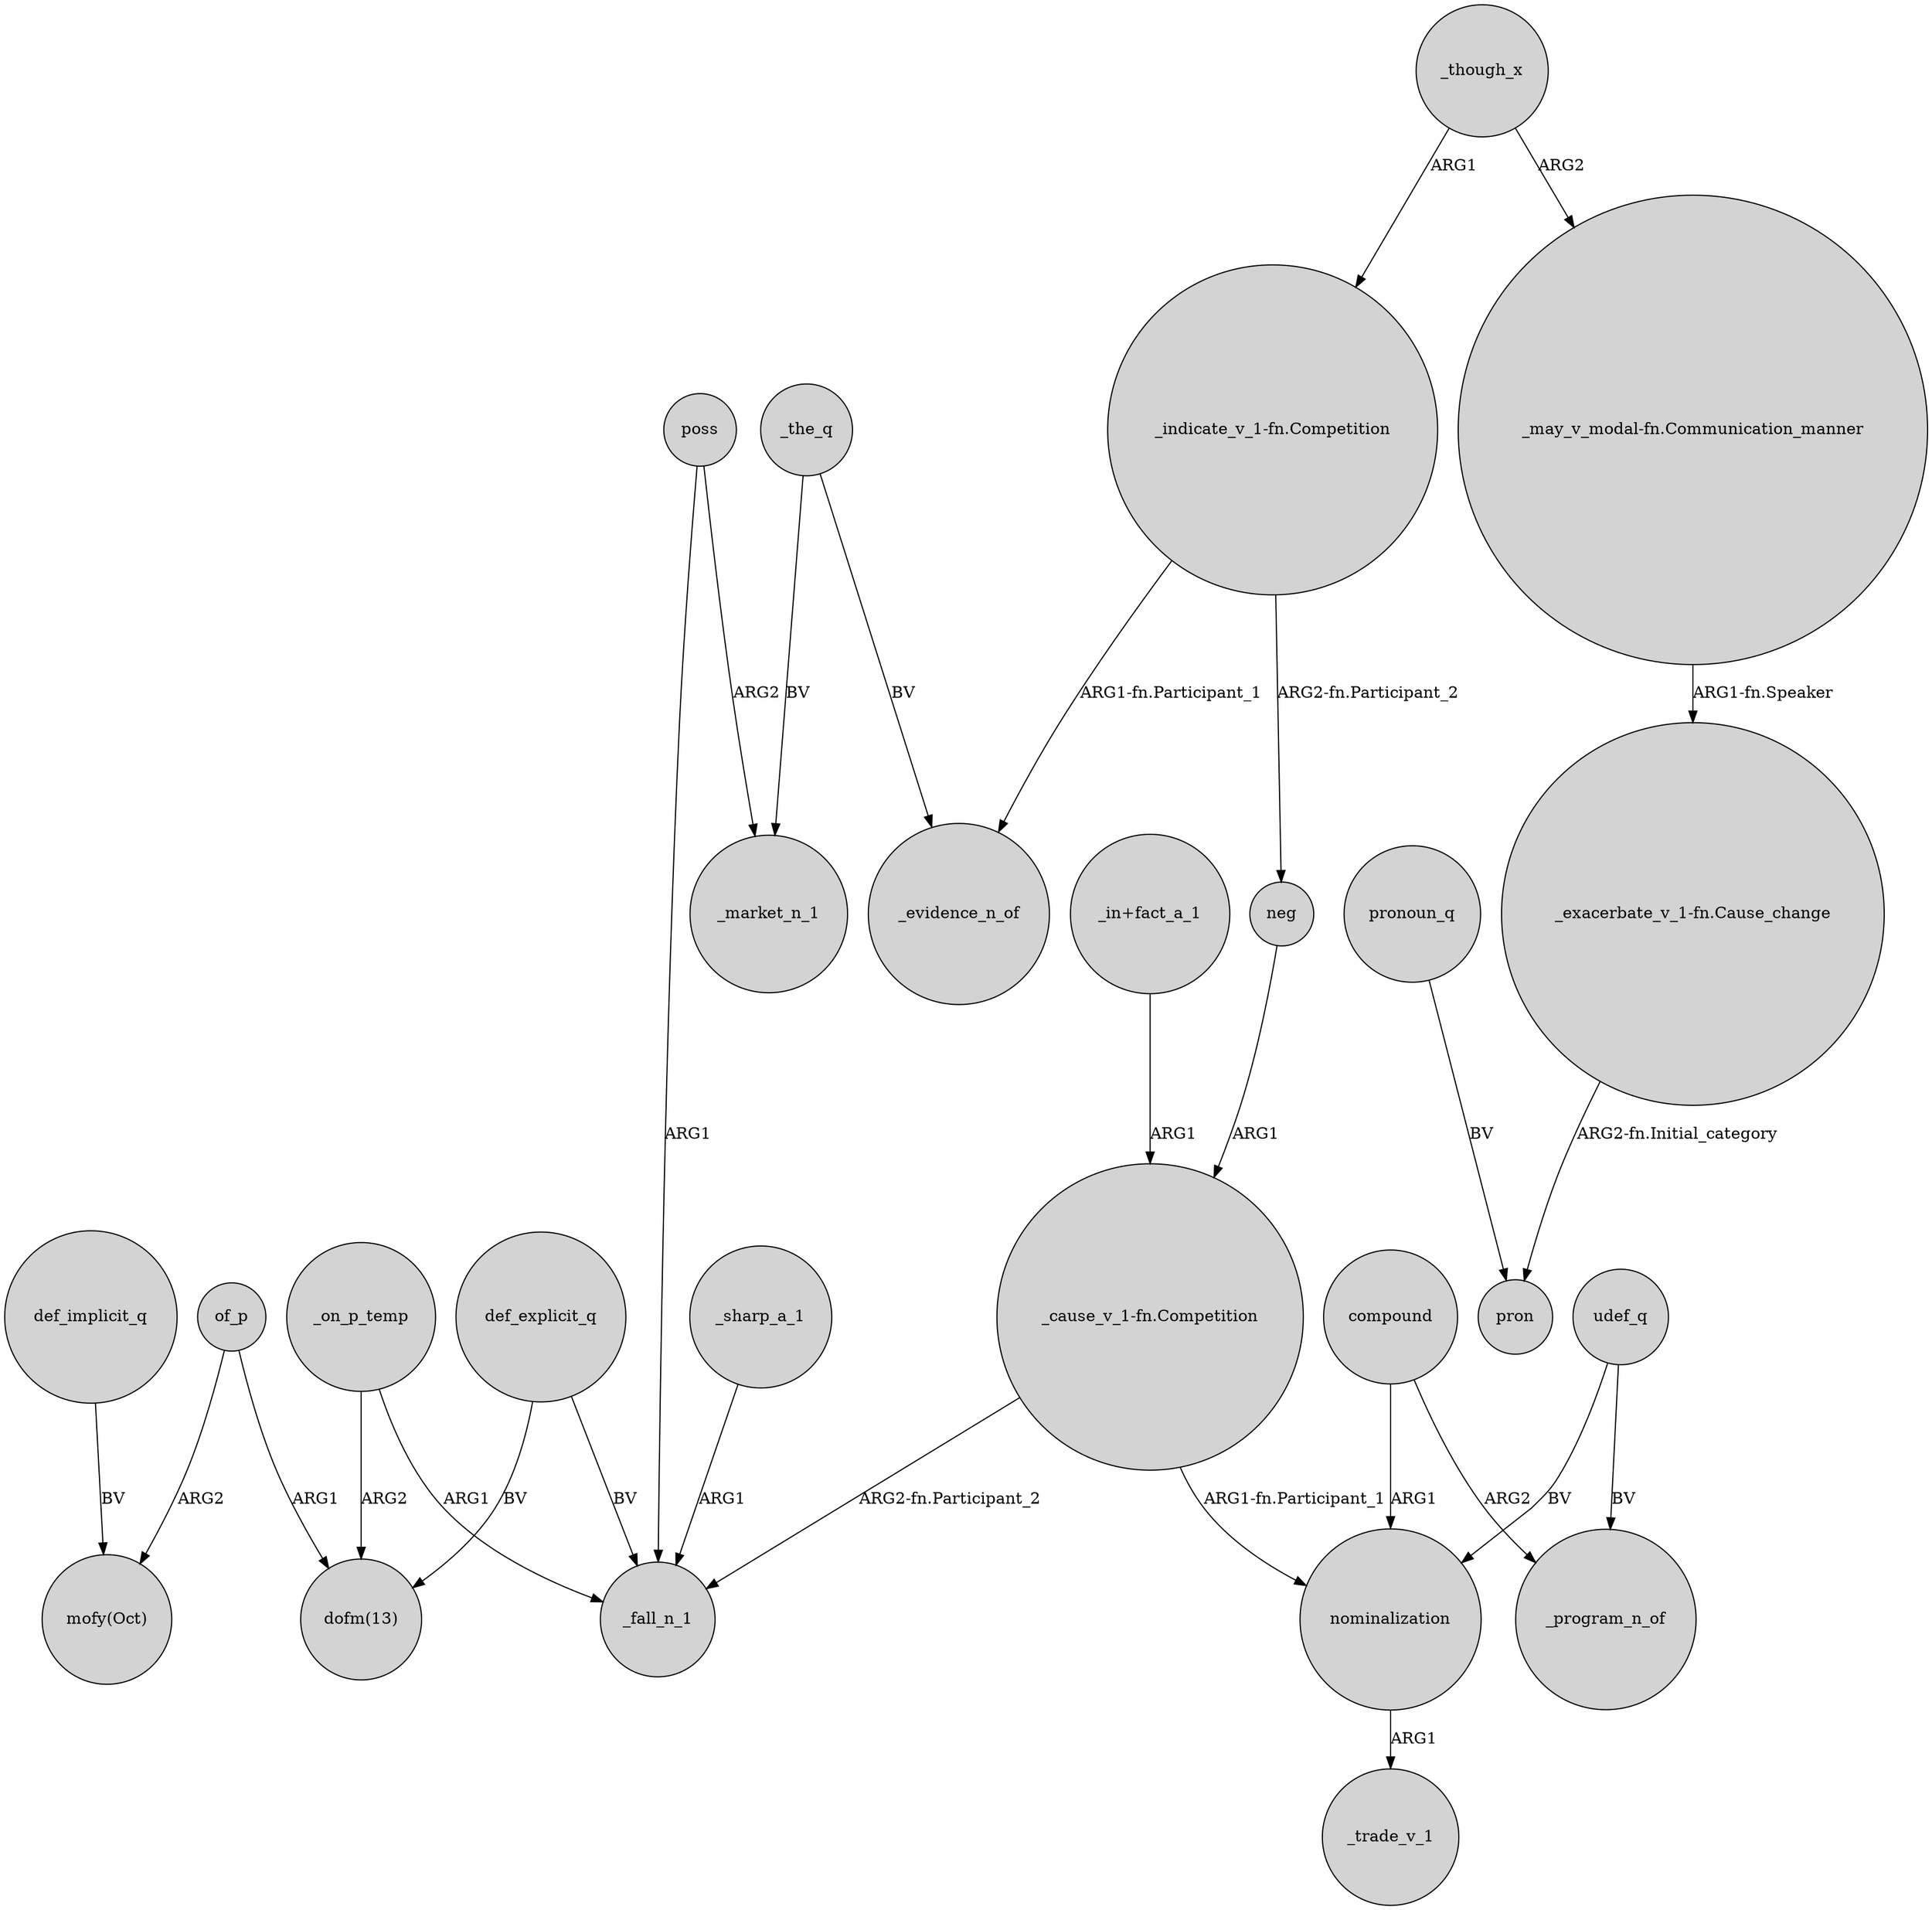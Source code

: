 digraph {
	node [shape=circle style=filled]
	_on_p_temp -> _fall_n_1 [label=ARG1]
	_on_p_temp -> "dofm(13)" [label=ARG2]
	_though_x -> "_may_v_modal-fn.Communication_manner" [label=ARG2]
	of_p -> "mofy(Oct)" [label=ARG2]
	"_indicate_v_1-fn.Competition" -> neg [label="ARG2-fn.Participant_2"]
	udef_q -> nominalization [label=BV]
	def_explicit_q -> "dofm(13)" [label=BV]
	poss -> _fall_n_1 [label=ARG1]
	of_p -> "dofm(13)" [label=ARG1]
	udef_q -> _program_n_of [label=BV]
	_the_q -> _market_n_1 [label=BV]
	neg -> "_cause_v_1-fn.Competition" [label=ARG1]
	"_cause_v_1-fn.Competition" -> nominalization [label="ARG1-fn.Participant_1"]
	compound -> _program_n_of [label=ARG2]
	pronoun_q -> pron [label=BV]
	compound -> nominalization [label=ARG1]
	"_in+fact_a_1" -> "_cause_v_1-fn.Competition" [label=ARG1]
	"_indicate_v_1-fn.Competition" -> _evidence_n_of [label="ARG1-fn.Participant_1"]
	_sharp_a_1 -> _fall_n_1 [label=ARG1]
	def_implicit_q -> "mofy(Oct)" [label=BV]
	"_exacerbate_v_1-fn.Cause_change" -> pron [label="ARG2-fn.Initial_category"]
	_the_q -> _evidence_n_of [label=BV]
	"_cause_v_1-fn.Competition" -> _fall_n_1 [label="ARG2-fn.Participant_2"]
	poss -> _market_n_1 [label=ARG2]
	def_explicit_q -> _fall_n_1 [label=BV]
	"_may_v_modal-fn.Communication_manner" -> "_exacerbate_v_1-fn.Cause_change" [label="ARG1-fn.Speaker"]
	nominalization -> _trade_v_1 [label=ARG1]
	_though_x -> "_indicate_v_1-fn.Competition" [label=ARG1]
}
